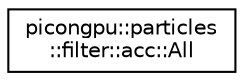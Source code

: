 digraph "Graphical Class Hierarchy"
{
 // LATEX_PDF_SIZE
  edge [fontname="Helvetica",fontsize="10",labelfontname="Helvetica",labelfontsize="10"];
  node [fontname="Helvetica",fontsize="10",shape=record];
  rankdir="LR";
  Node0 [label="picongpu::particles\l::filter::acc::All",height=0.2,width=0.4,color="black", fillcolor="white", style="filled",URL="$structpicongpu_1_1particles_1_1filter_1_1acc_1_1_all.html",tooltip="check the particle handle"];
}
